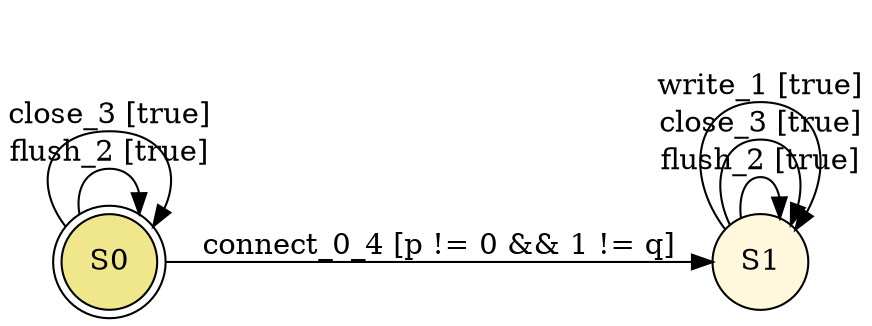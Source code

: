 digraph finite_state_machine {
  rankdir = LR;
  node [shape = doublecircle, style = filled, fillcolor = khaki]; S0;
  node [shape = circle, style = filled, fillcolor = cornsilk1];
  S0 -> S1 [ label = "connect_0_4 [p != 0 && 1 != q]" ];
  S0 -> S0 [ label = "flush_2 [true]" ];
  S0 -> S0 [ label = "close_3 [true]" ];
  S1 -> S1 [ label = "flush_2 [true]" ];
  S1 -> S1 [ label = "close_3 [true]" ];
  S1 -> S1 [ label = "write_1 [true]" ];
}
